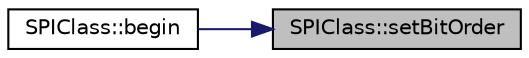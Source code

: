 digraph "SPIClass::setBitOrder"
{
 // LATEX_PDF_SIZE
  edge [fontname="Helvetica",fontsize="10",labelfontname="Helvetica",labelfontsize="10"];
  node [fontname="Helvetica",fontsize="10",shape=record];
  rankdir="RL";
  Node1 [label="SPIClass::setBitOrder",height=0.2,width=0.4,color="black", fillcolor="grey75", style="filled", fontcolor="black",tooltip=" "];
  Node1 -> Node2 [dir="back",color="midnightblue",fontsize="10",style="solid",fontname="Helvetica"];
  Node2 [label="SPIClass::begin",height=0.2,width=0.4,color="black", fillcolor="white", style="filled",URL="$class_s_p_i_class.html#add46494a8675d509cb7df9a47011cbd3",tooltip=" "];
}

